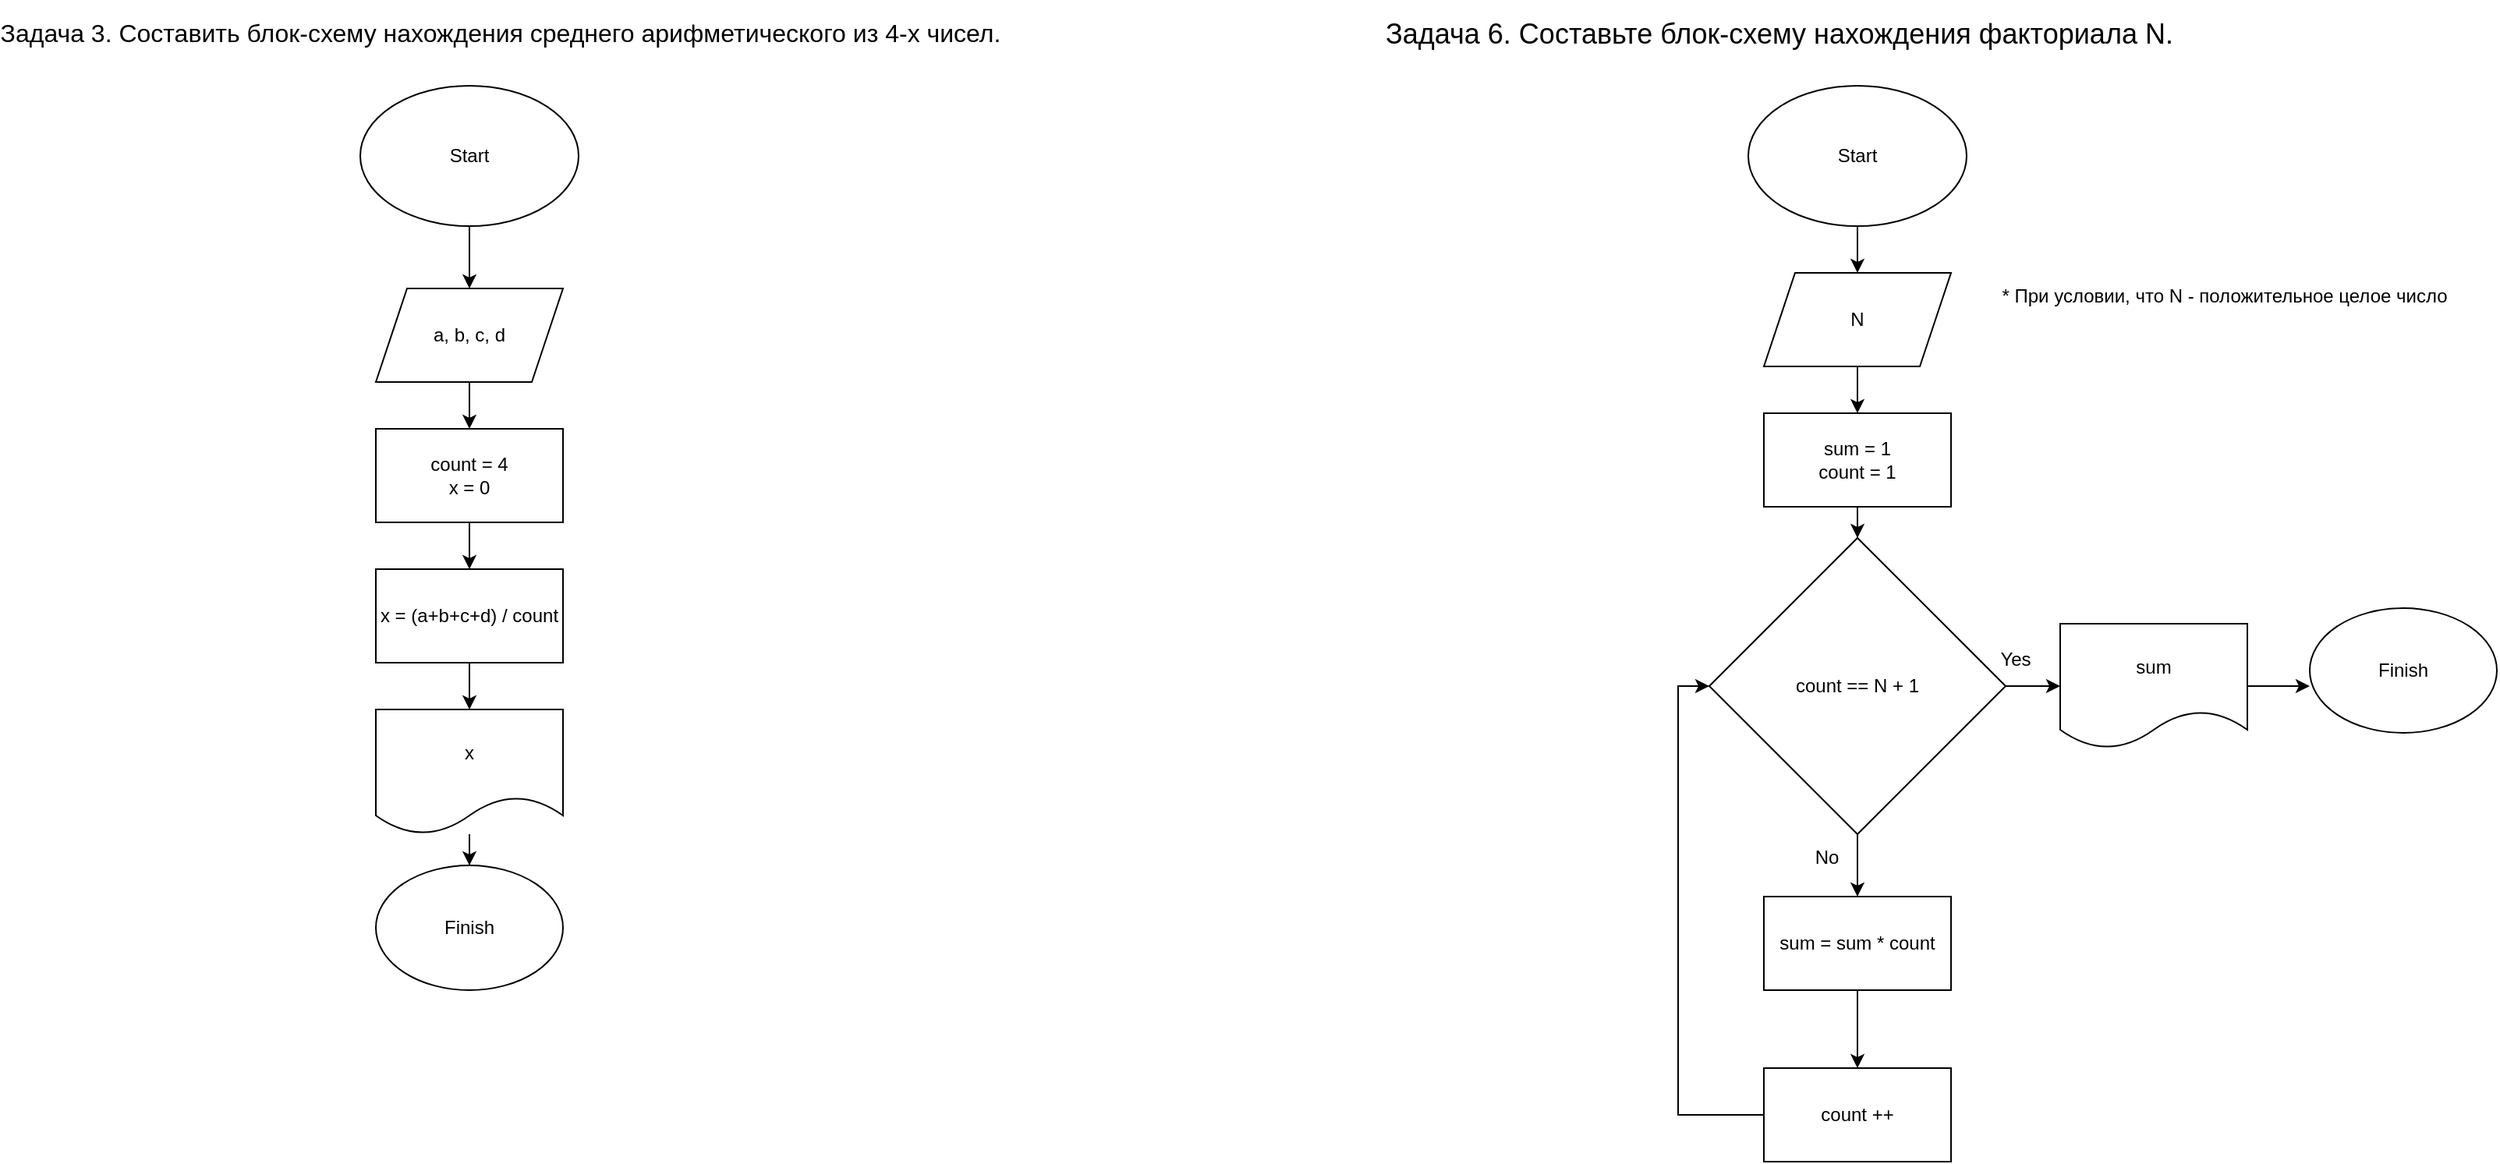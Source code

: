 <mxfile version="24.4.8" type="github">
  <diagram name="Страница — 1" id="7UTs4ttHY_Ht5ohVWrp2">
    <mxGraphModel dx="2623" dy="492" grid="1" gridSize="10" guides="1" tooltips="1" connect="1" arrows="1" fold="1" page="1" pageScale="1" pageWidth="827" pageHeight="1169" math="0" shadow="0">
      <root>
        <mxCell id="0" />
        <mxCell id="1" parent="0" />
        <mxCell id="VlsYezxyUfLv1HVdO4pJ-1" value="Задача 3. Составить блок-схему нахождения среднего арифметического из 4-х чисел." style="text;align=center;verticalAlign=middle;resizable=0;points=[];autosize=0;strokeColor=none;fillColor=none;fontSize=16;" vertex="1" parent="1">
          <mxGeometry x="-1610" y="40" width="620" height="30" as="geometry" />
        </mxCell>
        <mxCell id="VlsYezxyUfLv1HVdO4pJ-8" value="" style="edgeStyle=orthogonalEdgeStyle;rounded=0;orthogonalLoop=1;jettySize=auto;html=1;" edge="1" parent="1" source="VlsYezxyUfLv1HVdO4pJ-4" target="VlsYezxyUfLv1HVdO4pJ-5">
          <mxGeometry relative="1" as="geometry" />
        </mxCell>
        <mxCell id="VlsYezxyUfLv1HVdO4pJ-3" value="Start" style="ellipse;whiteSpace=wrap;html=1;" vertex="1" parent="1">
          <mxGeometry x="-1390" y="90" width="140" height="90" as="geometry" />
        </mxCell>
        <mxCell id="VlsYezxyUfLv1HVdO4pJ-12" value="" style="edgeStyle=orthogonalEdgeStyle;rounded=0;orthogonalLoop=1;jettySize=auto;html=1;" edge="1" parent="1" source="VlsYezxyUfLv1HVdO4pJ-5" target="VlsYezxyUfLv1HVdO4pJ-11">
          <mxGeometry relative="1" as="geometry" />
        </mxCell>
        <mxCell id="VlsYezxyUfLv1HVdO4pJ-5" value="&lt;span style=&quot;background-color: initial;&quot;&gt;count = 4&lt;/span&gt;&lt;div&gt;x = 0&lt;/div&gt;" style="rounded=0;whiteSpace=wrap;html=1;" vertex="1" parent="1">
          <mxGeometry x="-1380" y="310" width="120" height="60" as="geometry" />
        </mxCell>
        <mxCell id="VlsYezxyUfLv1HVdO4pJ-9" value="" style="edgeStyle=orthogonalEdgeStyle;rounded=0;orthogonalLoop=1;jettySize=auto;html=1;" edge="1" parent="1" source="VlsYezxyUfLv1HVdO4pJ-3" target="VlsYezxyUfLv1HVdO4pJ-4">
          <mxGeometry relative="1" as="geometry">
            <mxPoint x="-1320" y="180" as="sourcePoint" />
            <mxPoint x="-1320" y="290" as="targetPoint" />
          </mxGeometry>
        </mxCell>
        <mxCell id="VlsYezxyUfLv1HVdO4pJ-4" value="a, b, c, d" style="shape=parallelogram;perimeter=parallelogramPerimeter;whiteSpace=wrap;html=1;fixedSize=1;" vertex="1" parent="1">
          <mxGeometry x="-1380" y="220" width="120" height="60" as="geometry" />
        </mxCell>
        <mxCell id="VlsYezxyUfLv1HVdO4pJ-15" value="" style="edgeStyle=orthogonalEdgeStyle;rounded=0;orthogonalLoop=1;jettySize=auto;html=1;" edge="1" parent="1" source="VlsYezxyUfLv1HVdO4pJ-11" target="VlsYezxyUfLv1HVdO4pJ-13">
          <mxGeometry relative="1" as="geometry" />
        </mxCell>
        <mxCell id="VlsYezxyUfLv1HVdO4pJ-11" value="x = (a+b+c+d) / count" style="rounded=0;whiteSpace=wrap;html=1;" vertex="1" parent="1">
          <mxGeometry x="-1380" y="400" width="120" height="60" as="geometry" />
        </mxCell>
        <mxCell id="VlsYezxyUfLv1HVdO4pJ-16" value="" style="edgeStyle=orthogonalEdgeStyle;rounded=0;orthogonalLoop=1;jettySize=auto;html=1;" edge="1" parent="1" source="VlsYezxyUfLv1HVdO4pJ-13" target="VlsYezxyUfLv1HVdO4pJ-14">
          <mxGeometry relative="1" as="geometry" />
        </mxCell>
        <mxCell id="VlsYezxyUfLv1HVdO4pJ-13" value="x" style="shape=document;whiteSpace=wrap;html=1;boundedLbl=1;" vertex="1" parent="1">
          <mxGeometry x="-1380" y="490" width="120" height="80" as="geometry" />
        </mxCell>
        <mxCell id="VlsYezxyUfLv1HVdO4pJ-14" value="Finish" style="ellipse;whiteSpace=wrap;html=1;" vertex="1" parent="1">
          <mxGeometry x="-1380" y="590" width="120" height="80" as="geometry" />
        </mxCell>
        <mxCell id="VlsYezxyUfLv1HVdO4pJ-18" value="Задача 6. Составьте блок-схему нахождения факториала N." style="text;align=center;verticalAlign=middle;resizable=0;points=[];autosize=1;strokeColor=none;fillColor=none;fontSize=18;" vertex="1" parent="1">
          <mxGeometry x="-720" y="35" width="480" height="40" as="geometry" />
        </mxCell>
        <mxCell id="VlsYezxyUfLv1HVdO4pJ-24" value="" style="edgeStyle=orthogonalEdgeStyle;rounded=0;orthogonalLoop=1;jettySize=auto;html=1;" edge="1" parent="1" source="VlsYezxyUfLv1HVdO4pJ-19" target="VlsYezxyUfLv1HVdO4pJ-21">
          <mxGeometry relative="1" as="geometry" />
        </mxCell>
        <mxCell id="VlsYezxyUfLv1HVdO4pJ-19" value="Start" style="ellipse;whiteSpace=wrap;html=1;" vertex="1" parent="1">
          <mxGeometry x="-500" y="90" width="140" height="90" as="geometry" />
        </mxCell>
        <mxCell id="VlsYezxyUfLv1HVdO4pJ-25" value="" style="edgeStyle=orthogonalEdgeStyle;rounded=0;orthogonalLoop=1;jettySize=auto;html=1;" edge="1" parent="1" source="VlsYezxyUfLv1HVdO4pJ-22" target="VlsYezxyUfLv1HVdO4pJ-23">
          <mxGeometry relative="1" as="geometry" />
        </mxCell>
        <mxCell id="VlsYezxyUfLv1HVdO4pJ-21" value="N" style="shape=parallelogram;perimeter=parallelogramPerimeter;whiteSpace=wrap;html=1;fixedSize=1;" vertex="1" parent="1">
          <mxGeometry x="-490" y="210" width="120" height="60" as="geometry" />
        </mxCell>
        <mxCell id="VlsYezxyUfLv1HVdO4pJ-28" value="" style="edgeStyle=orthogonalEdgeStyle;rounded=0;orthogonalLoop=1;jettySize=auto;html=1;" edge="1" parent="1" source="VlsYezxyUfLv1HVdO4pJ-23" target="VlsYezxyUfLv1HVdO4pJ-27">
          <mxGeometry relative="1" as="geometry" />
        </mxCell>
        <mxCell id="VlsYezxyUfLv1HVdO4pJ-32" value="" style="edgeStyle=orthogonalEdgeStyle;rounded=0;orthogonalLoop=1;jettySize=auto;html=1;" edge="1" parent="1" source="VlsYezxyUfLv1HVdO4pJ-23" target="VlsYezxyUfLv1HVdO4pJ-31">
          <mxGeometry relative="1" as="geometry" />
        </mxCell>
        <mxCell id="VlsYezxyUfLv1HVdO4pJ-23" value="count == N + 1" style="rhombus;whiteSpace=wrap;html=1;" vertex="1" parent="1">
          <mxGeometry x="-525" y="380" width="190" height="190" as="geometry" />
        </mxCell>
        <mxCell id="VlsYezxyUfLv1HVdO4pJ-26" value="" style="edgeStyle=orthogonalEdgeStyle;rounded=0;orthogonalLoop=1;jettySize=auto;html=1;" edge="1" parent="1" source="VlsYezxyUfLv1HVdO4pJ-21">
          <mxGeometry relative="1" as="geometry">
            <mxPoint x="-430" y="270" as="sourcePoint" />
            <mxPoint x="-430" y="300" as="targetPoint" />
          </mxGeometry>
        </mxCell>
        <mxCell id="VlsYezxyUfLv1HVdO4pJ-22" value="sum = 1&lt;div&gt;count = 1&lt;/div&gt;" style="rounded=0;whiteSpace=wrap;html=1;" vertex="1" parent="1">
          <mxGeometry x="-490" y="300" width="120" height="60" as="geometry" />
        </mxCell>
        <mxCell id="VlsYezxyUfLv1HVdO4pJ-30" value="" style="edgeStyle=orthogonalEdgeStyle;rounded=0;orthogonalLoop=1;jettySize=auto;html=1;entryX=0;entryY=0.625;entryDx=0;entryDy=0;entryPerimeter=0;" edge="1" parent="1" source="VlsYezxyUfLv1HVdO4pJ-27" target="VlsYezxyUfLv1HVdO4pJ-29">
          <mxGeometry relative="1" as="geometry">
            <Array as="points">
              <mxPoint x="-150" y="475" />
            </Array>
          </mxGeometry>
        </mxCell>
        <mxCell id="VlsYezxyUfLv1HVdO4pJ-27" value="sum" style="shape=document;whiteSpace=wrap;html=1;boundedLbl=1;" vertex="1" parent="1">
          <mxGeometry x="-300" y="435" width="120" height="80" as="geometry" />
        </mxCell>
        <mxCell id="VlsYezxyUfLv1HVdO4pJ-29" value="Finish" style="ellipse;whiteSpace=wrap;html=1;" vertex="1" parent="1">
          <mxGeometry x="-140" y="425" width="120" height="80" as="geometry" />
        </mxCell>
        <mxCell id="VlsYezxyUfLv1HVdO4pJ-36" value="" style="edgeStyle=orthogonalEdgeStyle;rounded=0;orthogonalLoop=1;jettySize=auto;html=1;" edge="1" parent="1" source="VlsYezxyUfLv1HVdO4pJ-31">
          <mxGeometry relative="1" as="geometry">
            <mxPoint x="-430" y="720" as="targetPoint" />
          </mxGeometry>
        </mxCell>
        <mxCell id="VlsYezxyUfLv1HVdO4pJ-31" value="sum = sum * count" style="rounded=0;whiteSpace=wrap;html=1;" vertex="1" parent="1">
          <mxGeometry x="-490" y="610" width="120" height="60" as="geometry" />
        </mxCell>
        <mxCell id="VlsYezxyUfLv1HVdO4pJ-33" value="No" style="text;html=1;align=center;verticalAlign=middle;resizable=0;points=[];autosize=1;strokeColor=none;fillColor=none;" vertex="1" parent="1">
          <mxGeometry x="-470" y="570" width="40" height="30" as="geometry" />
        </mxCell>
        <mxCell id="VlsYezxyUfLv1HVdO4pJ-34" value="Yes" style="text;html=1;align=center;verticalAlign=middle;resizable=0;points=[];autosize=1;strokeColor=none;fillColor=none;" vertex="1" parent="1">
          <mxGeometry x="-349" y="443" width="40" height="30" as="geometry" />
        </mxCell>
        <mxCell id="VlsYezxyUfLv1HVdO4pJ-38" style="edgeStyle=orthogonalEdgeStyle;rounded=0;orthogonalLoop=1;jettySize=auto;html=1;entryX=0;entryY=0.5;entryDx=0;entryDy=0;" edge="1" parent="1" source="VlsYezxyUfLv1HVdO4pJ-35" target="VlsYezxyUfLv1HVdO4pJ-23">
          <mxGeometry relative="1" as="geometry">
            <Array as="points">
              <mxPoint x="-545" y="750" />
              <mxPoint x="-545" y="475" />
            </Array>
          </mxGeometry>
        </mxCell>
        <mxCell id="VlsYezxyUfLv1HVdO4pJ-35" value="count ++" style="whiteSpace=wrap;html=1;rounded=0;" vertex="1" parent="1">
          <mxGeometry x="-490" y="720" width="120" height="60" as="geometry" />
        </mxCell>
        <mxCell id="VlsYezxyUfLv1HVdO4pJ-39" value="* При условии, что N - положительное целое число" style="text;html=1;align=center;verticalAlign=middle;resizable=0;points=[];autosize=1;strokeColor=none;fillColor=none;" vertex="1" parent="1">
          <mxGeometry x="-340" y="210" width="290" height="30" as="geometry" />
        </mxCell>
      </root>
    </mxGraphModel>
  </diagram>
</mxfile>
